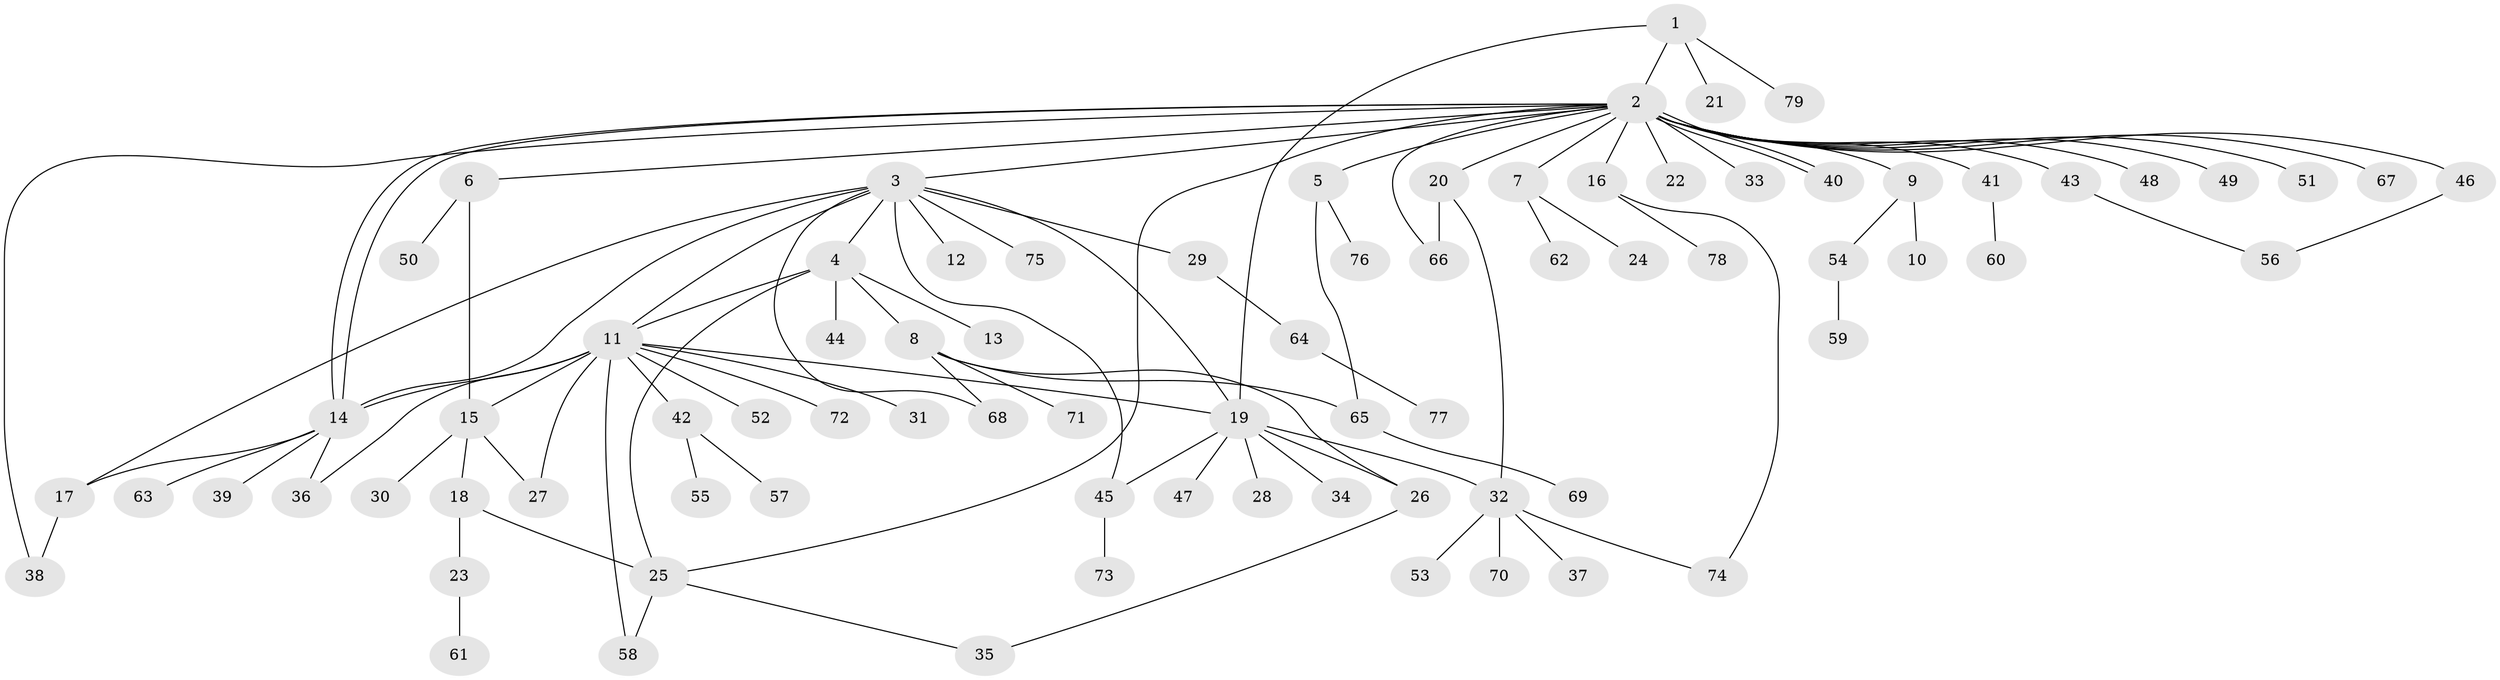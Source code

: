 // coarse degree distribution, {3: 0.10526315789473684, 22: 0.017543859649122806, 16: 0.017543859649122806, 4: 0.05263157894736842, 2: 0.19298245614035087, 1: 0.543859649122807, 6: 0.03508771929824561, 8: 0.017543859649122806, 5: 0.017543859649122806}
// Generated by graph-tools (version 1.1) at 2025/52/02/27/25 19:52:00]
// undirected, 79 vertices, 102 edges
graph export_dot {
graph [start="1"]
  node [color=gray90,style=filled];
  1;
  2;
  3;
  4;
  5;
  6;
  7;
  8;
  9;
  10;
  11;
  12;
  13;
  14;
  15;
  16;
  17;
  18;
  19;
  20;
  21;
  22;
  23;
  24;
  25;
  26;
  27;
  28;
  29;
  30;
  31;
  32;
  33;
  34;
  35;
  36;
  37;
  38;
  39;
  40;
  41;
  42;
  43;
  44;
  45;
  46;
  47;
  48;
  49;
  50;
  51;
  52;
  53;
  54;
  55;
  56;
  57;
  58;
  59;
  60;
  61;
  62;
  63;
  64;
  65;
  66;
  67;
  68;
  69;
  70;
  71;
  72;
  73;
  74;
  75;
  76;
  77;
  78;
  79;
  1 -- 2;
  1 -- 19;
  1 -- 21;
  1 -- 79;
  2 -- 3;
  2 -- 5;
  2 -- 6;
  2 -- 7;
  2 -- 9;
  2 -- 14;
  2 -- 14;
  2 -- 16;
  2 -- 20;
  2 -- 22;
  2 -- 25;
  2 -- 33;
  2 -- 38;
  2 -- 40;
  2 -- 40;
  2 -- 41;
  2 -- 43;
  2 -- 46;
  2 -- 48;
  2 -- 49;
  2 -- 51;
  2 -- 66;
  2 -- 67;
  3 -- 4;
  3 -- 11;
  3 -- 12;
  3 -- 14;
  3 -- 17;
  3 -- 19;
  3 -- 29;
  3 -- 45;
  3 -- 68;
  3 -- 75;
  4 -- 8;
  4 -- 11;
  4 -- 13;
  4 -- 25;
  4 -- 44;
  5 -- 65;
  5 -- 76;
  6 -- 15;
  6 -- 50;
  7 -- 24;
  7 -- 62;
  8 -- 26;
  8 -- 65;
  8 -- 68;
  8 -- 71;
  9 -- 10;
  9 -- 54;
  11 -- 14;
  11 -- 15;
  11 -- 19;
  11 -- 27;
  11 -- 31;
  11 -- 36;
  11 -- 42;
  11 -- 52;
  11 -- 58;
  11 -- 72;
  14 -- 17;
  14 -- 36;
  14 -- 39;
  14 -- 63;
  15 -- 18;
  15 -- 27;
  15 -- 30;
  16 -- 74;
  16 -- 78;
  17 -- 38;
  18 -- 23;
  18 -- 25;
  19 -- 26;
  19 -- 28;
  19 -- 32;
  19 -- 34;
  19 -- 45;
  19 -- 47;
  20 -- 32;
  20 -- 66;
  23 -- 61;
  25 -- 35;
  25 -- 58;
  26 -- 35;
  29 -- 64;
  32 -- 37;
  32 -- 53;
  32 -- 70;
  32 -- 74;
  41 -- 60;
  42 -- 55;
  42 -- 57;
  43 -- 56;
  45 -- 73;
  46 -- 56;
  54 -- 59;
  64 -- 77;
  65 -- 69;
}
